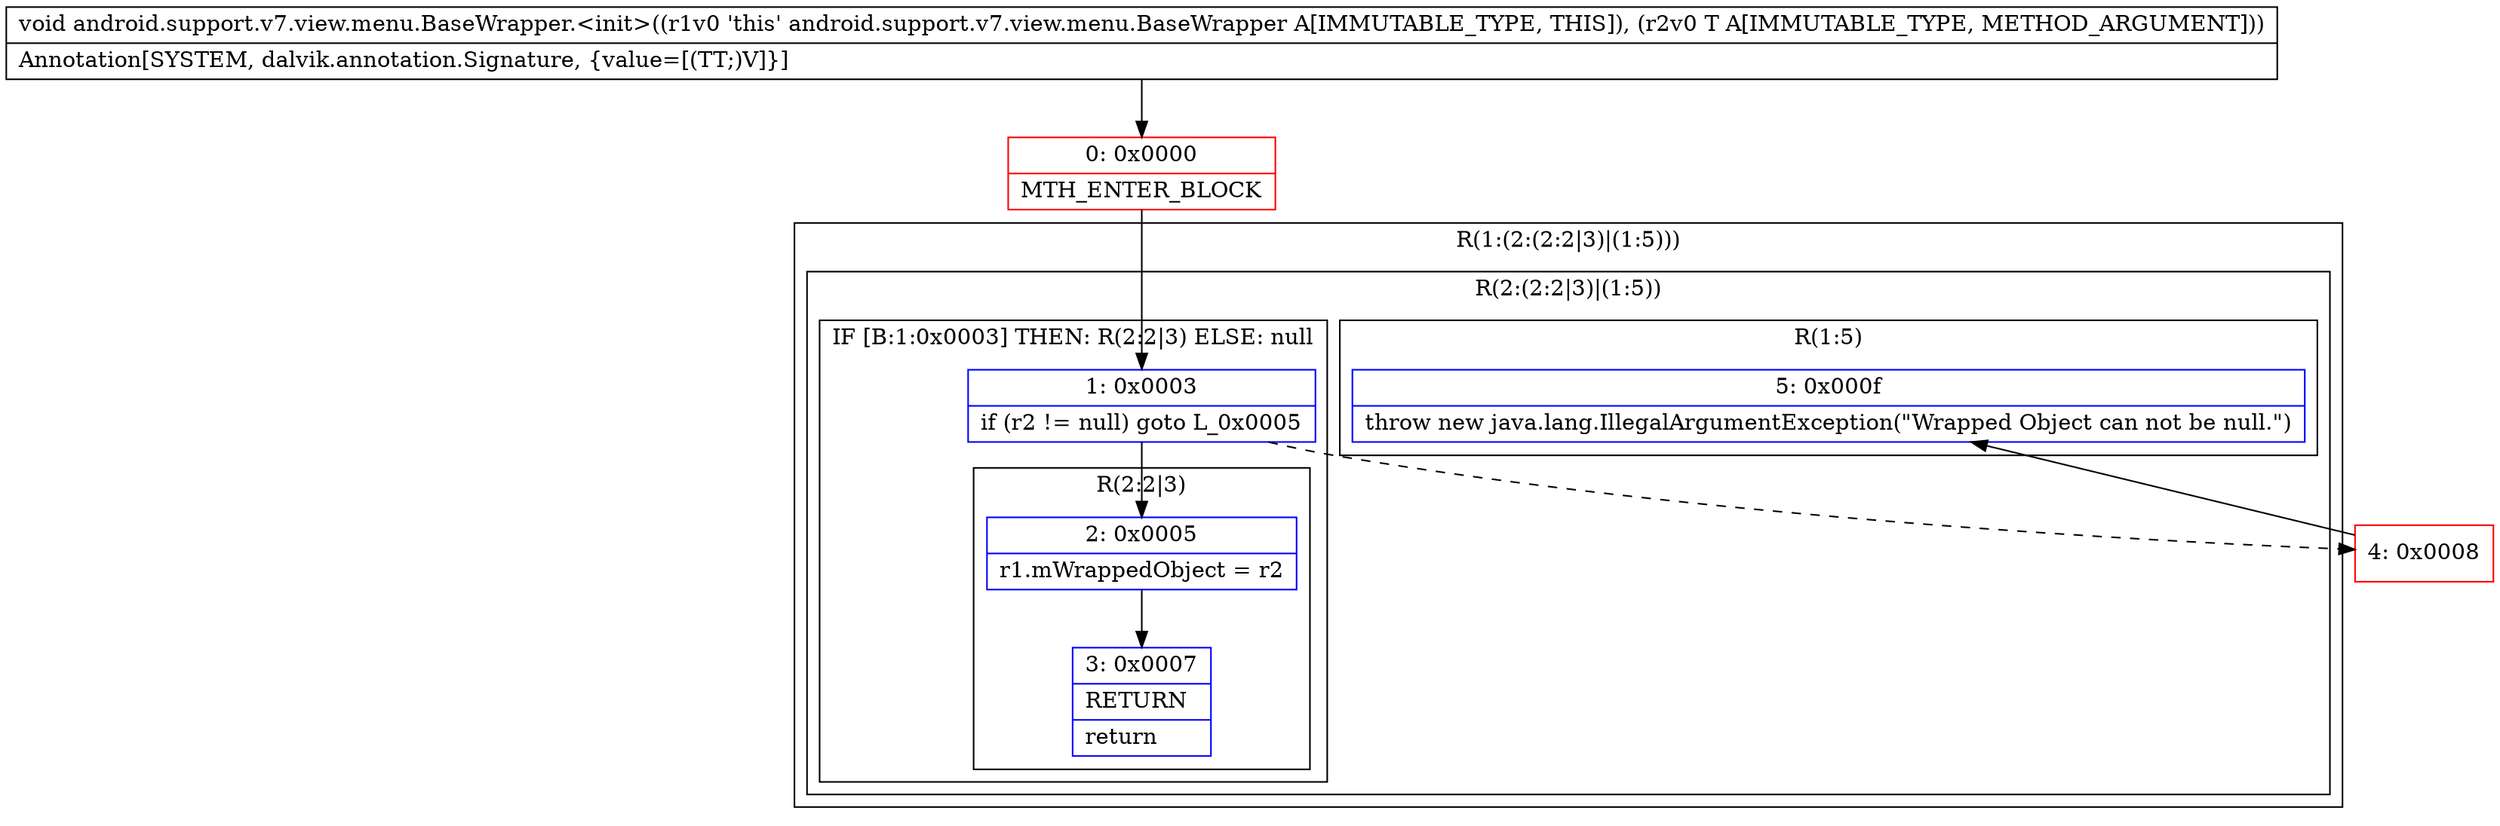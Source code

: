 digraph "CFG forandroid.support.v7.view.menu.BaseWrapper.\<init\>(Ljava\/lang\/Object;)V" {
subgraph cluster_Region_1124164257 {
label = "R(1:(2:(2:2|3)|(1:5)))";
node [shape=record,color=blue];
subgraph cluster_Region_1291059303 {
label = "R(2:(2:2|3)|(1:5))";
node [shape=record,color=blue];
subgraph cluster_IfRegion_76102362 {
label = "IF [B:1:0x0003] THEN: R(2:2|3) ELSE: null";
node [shape=record,color=blue];
Node_1 [shape=record,label="{1\:\ 0x0003|if (r2 != null) goto L_0x0005\l}"];
subgraph cluster_Region_188703656 {
label = "R(2:2|3)";
node [shape=record,color=blue];
Node_2 [shape=record,label="{2\:\ 0x0005|r1.mWrappedObject = r2\l}"];
Node_3 [shape=record,label="{3\:\ 0x0007|RETURN\l|return\l}"];
}
}
subgraph cluster_Region_1138953220 {
label = "R(1:5)";
node [shape=record,color=blue];
Node_5 [shape=record,label="{5\:\ 0x000f|throw new java.lang.IllegalArgumentException(\"Wrapped Object can not be null.\")\l}"];
}
}
}
Node_0 [shape=record,color=red,label="{0\:\ 0x0000|MTH_ENTER_BLOCK\l}"];
Node_4 [shape=record,color=red,label="{4\:\ 0x0008}"];
MethodNode[shape=record,label="{void android.support.v7.view.menu.BaseWrapper.\<init\>((r1v0 'this' android.support.v7.view.menu.BaseWrapper A[IMMUTABLE_TYPE, THIS]), (r2v0 T A[IMMUTABLE_TYPE, METHOD_ARGUMENT]))  | Annotation[SYSTEM, dalvik.annotation.Signature, \{value=[(TT;)V]\}]\l}"];
MethodNode -> Node_0;
Node_1 -> Node_2;
Node_1 -> Node_4[style=dashed];
Node_2 -> Node_3;
Node_0 -> Node_1;
Node_4 -> Node_5;
}

